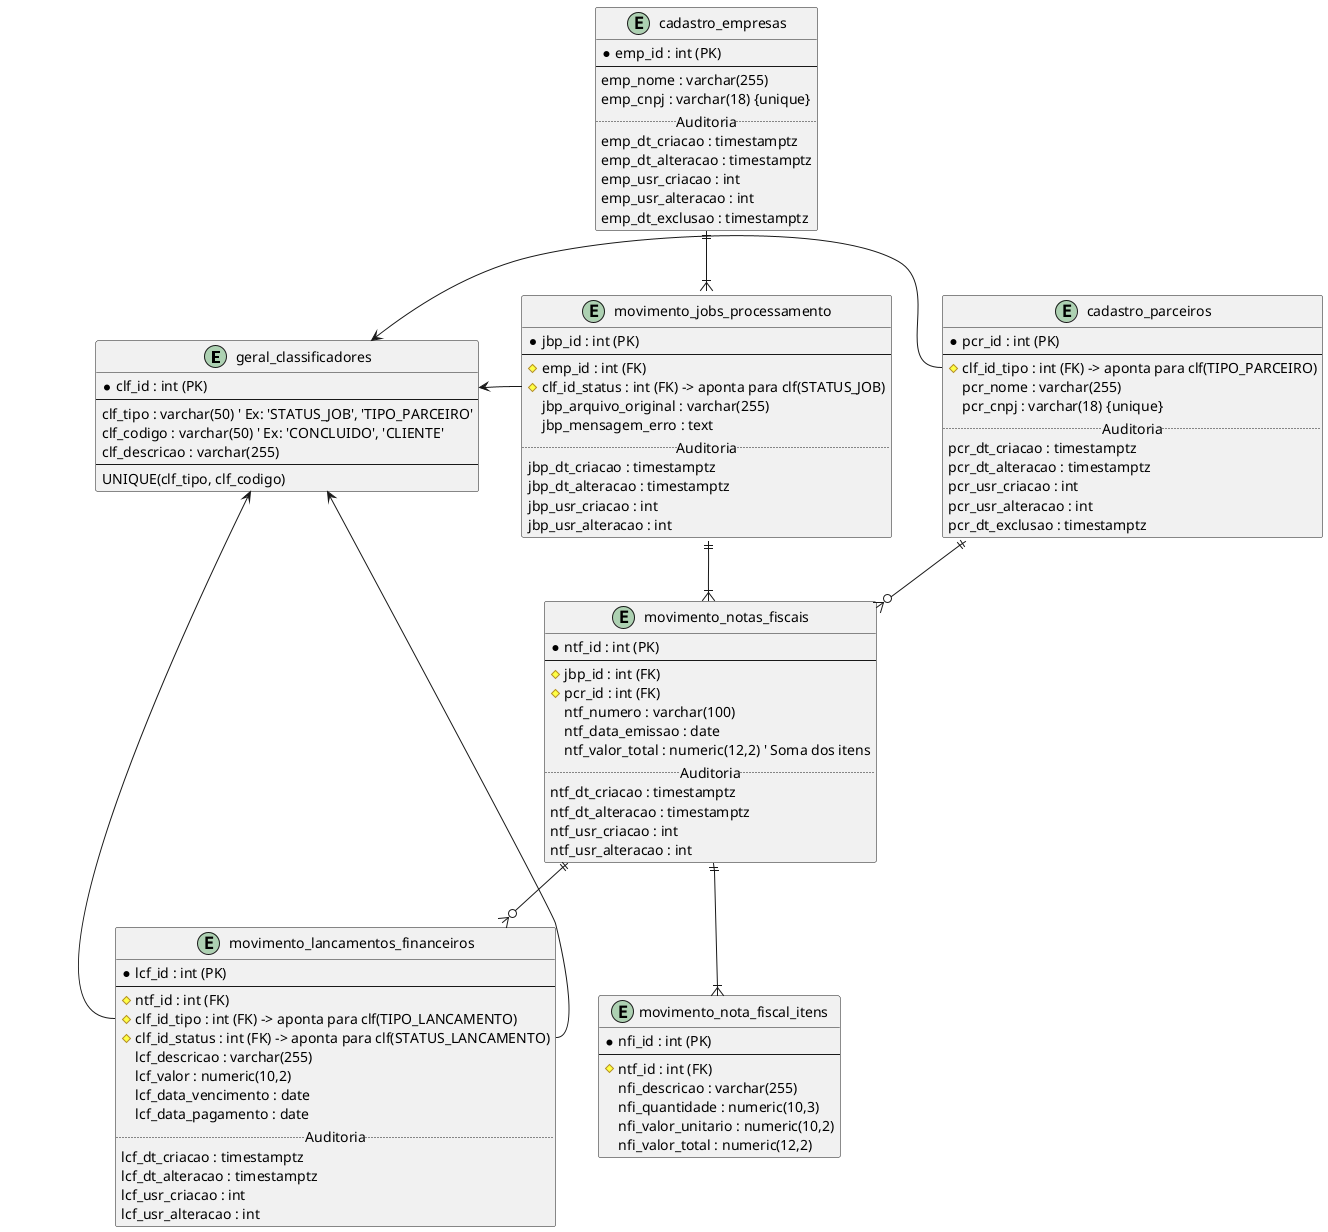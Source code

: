 @startuml models_diagram_platform
' Diagrama de Modelos - Padrão Plataforma
' skinparam linetype ortho

' Tabela de Domínio Generalizada
entity "geral_classificadores" as clf {
  * clf_id : int (PK)
  --
  clf_tipo : varchar(50) ' Ex: 'STATUS_JOB', 'TIPO_PARCEIRO'
  clf_codigo : varchar(50) ' Ex: 'CONCLUIDO', 'CLIENTE'
  clf_descricao : varchar(255)
  --
  UNIQUE(clf_tipo, clf_codigo)
}

' Tabelas de Cadastro / Mestre
entity "cadastro_empresas" as emp {
  * emp_id : int (PK)
  --
  emp_nome : varchar(255)
  emp_cnpj : varchar(18) {unique}
  .. Auditoria ..
  emp_dt_criacao : timestamptz
  emp_dt_alteracao : timestamptz
  emp_usr_criacao : int
  emp_usr_alteracao : int
  emp_dt_exclusao : timestamptz
}

entity "cadastro_parceiros" as pcr {
  * pcr_id : int (PK)
  --
  # clf_id_tipo : int (FK) -> aponta para clf(TIPO_PARCEIRO)
  pcr_nome : varchar(255)
  pcr_cnpj : varchar(18) {unique}
  .. Auditoria ..
  pcr_dt_criacao : timestamptz
  pcr_dt_alteracao : timestamptz
  pcr_usr_criacao : int
  pcr_usr_alteracao : int
  pcr_dt_exclusao : timestamptz
}

' Tabelas de Movimento / Transacionais
entity "movimento_jobs_processamento" as jbp {
  * jbp_id : int (PK)
  --
  # emp_id : int (FK)
  # clf_id_status : int (FK) -> aponta para clf(STATUS_JOB)
  jbp_arquivo_original : varchar(255)
  jbp_mensagem_erro : text
  .. Auditoria ..
  jbp_dt_criacao : timestamptz
  jbp_dt_alteracao : timestamptz
  jbp_usr_criacao : int
  jbp_usr_alteracao : int
}

entity "movimento_notas_fiscais" as ntf {
  * ntf_id : int (PK)
  --
  # jbp_id : int (FK)
  # pcr_id : int (FK)
  ntf_numero : varchar(100)
  ntf_data_emissao : date
  ntf_valor_total : numeric(12,2) ' Soma dos itens
  .. Auditoria ..
  ntf_dt_criacao : timestamptz
  ntf_dt_alteracao : timestamptz
  ntf_usr_criacao : int
  ntf_usr_alteracao : int
}

entity "movimento_nota_fiscal_itens" as nfi {
  * nfi_id : int (PK)
  --
  # ntf_id : int (FK)
  nfi_descricao : varchar(255)
  nfi_quantidade : numeric(10,3)
  nfi_valor_unitario : numeric(10,2)
  nfi_valor_total : numeric(12,2)
}

entity "movimento_lancamentos_financeiros" as lcf {
  * lcf_id : int (PK)
  --
  # ntf_id : int (FK)
  # clf_id_tipo : int (FK) -> aponta para clf(TIPO_LANCAMENTO)
  # clf_id_status : int (FK) -> aponta para clf(STATUS_LANCAMENTO)
  lcf_descricao : varchar(255)
  lcf_valor : numeric(10,2)
  lcf_data_vencimento : date
  lcf_data_pagamento : date
  .. Auditoria ..
  lcf_dt_criacao : timestamptz
  lcf_dt_alteracao : timestamptz
  lcf_usr_criacao : int
  lcf_usr_alteracao : int
}

' Relacionamentos
emp ||--|{ jbp
pcr ||--o{ ntf

clf <- pcr::clf_id_tipo
clf <- jbp::clf_id_status
clf <- lcf::clf_id_tipo
clf <- lcf::clf_id_status


jbp ||--|{ ntf
ntf ||--|{ nfi
ntf ||--o{ lcf

@enduml